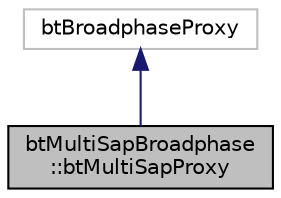 digraph "btMultiSapBroadphase::btMultiSapProxy"
{
  edge [fontname="Helvetica",fontsize="10",labelfontname="Helvetica",labelfontsize="10"];
  node [fontname="Helvetica",fontsize="10",shape=record];
  Node1 [label="btMultiSapBroadphase\l::btMultiSapProxy",height=0.2,width=0.4,color="black", fillcolor="grey75", style="filled", fontcolor="black"];
  Node2 -> Node1 [dir="back",color="midnightblue",fontsize="10",style="solid"];
  Node2 [label="btBroadphaseProxy",height=0.2,width=0.4,color="grey75", fillcolor="white", style="filled"];
}
